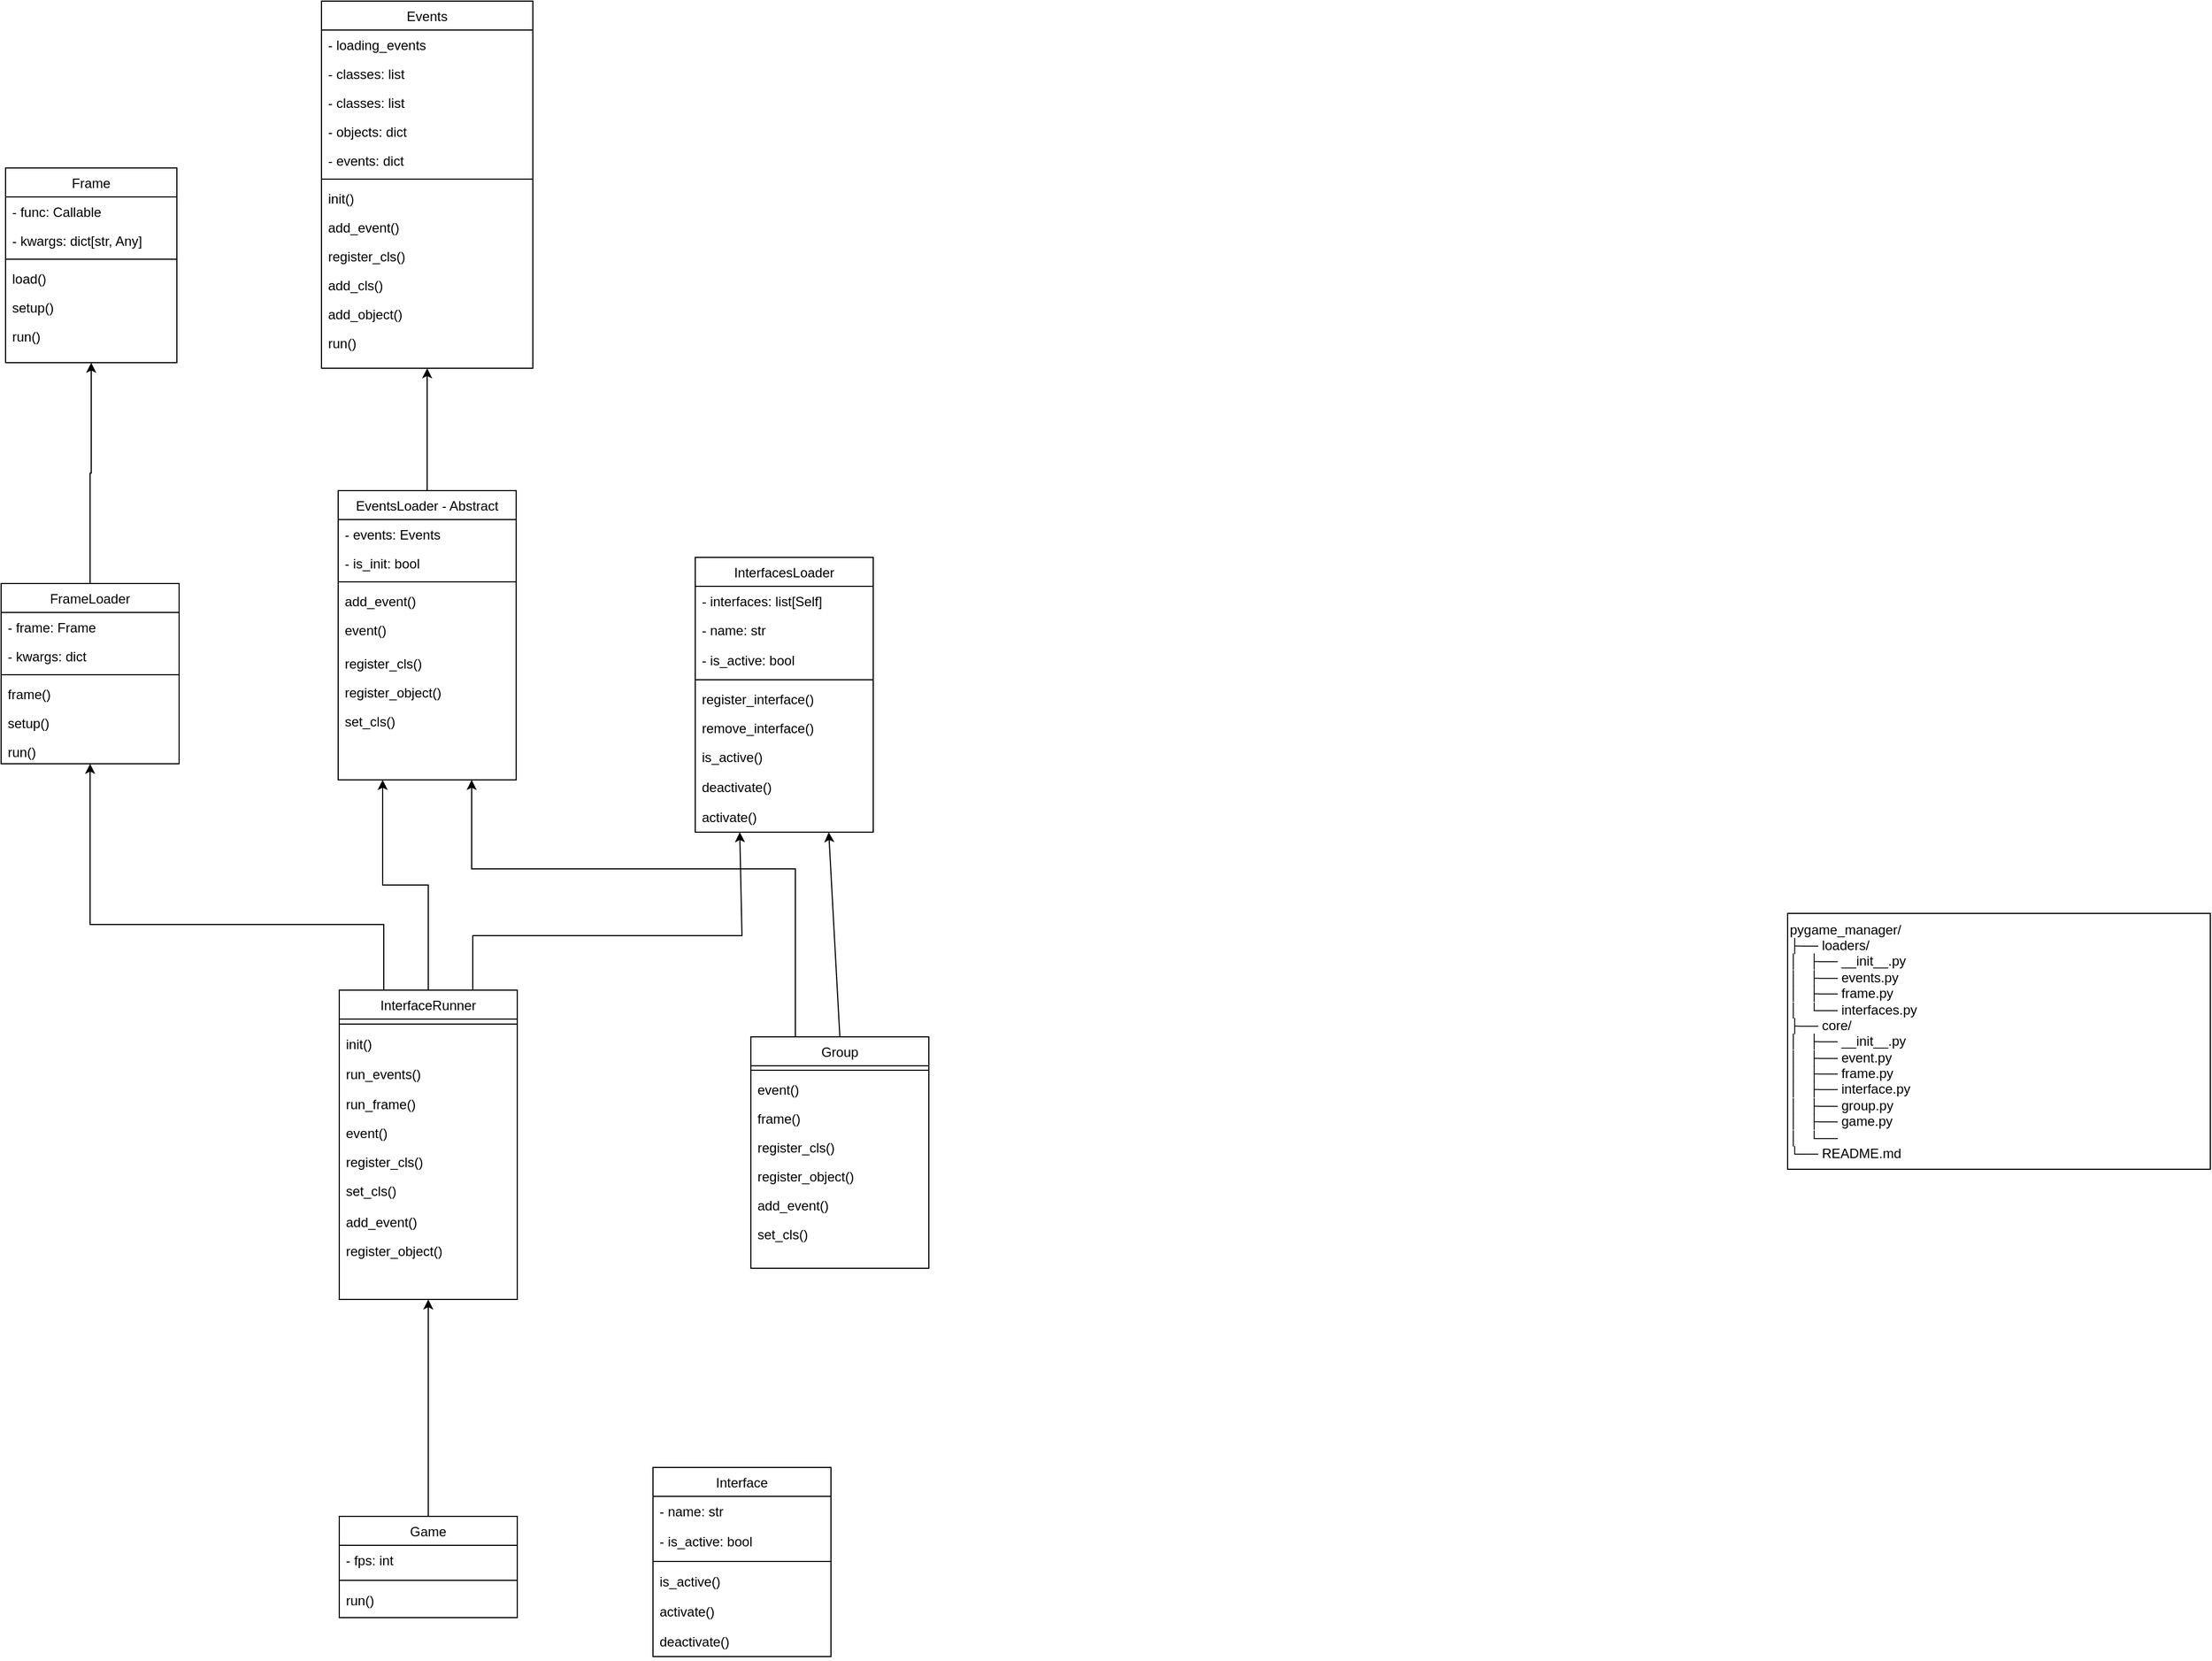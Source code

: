 <mxfile version="24.9.1">
  <diagram id="C5RBs43oDa-KdzZeNtuy" name="Page-1">
    <mxGraphModel dx="807" dy="1477" grid="1" gridSize="10" guides="1" tooltips="1" connect="1" arrows="1" fold="1" page="1" pageScale="1" pageWidth="827" pageHeight="1169" math="0" shadow="0">
      <root>
        <mxCell id="WIyWlLk6GJQsqaUBKTNV-0" />
        <mxCell id="WIyWlLk6GJQsqaUBKTNV-1" parent="WIyWlLk6GJQsqaUBKTNV-0" />
        <mxCell id="MnHgNe1KUJ_qipHJh511-0" value="EventsLoader - Abstract" style="swimlane;fontStyle=0;align=center;verticalAlign=top;childLayout=stackLayout;horizontal=1;startSize=26;horizontalStack=0;resizeParent=1;resizeLast=0;collapsible=1;marginBottom=0;rounded=0;shadow=0;strokeWidth=1;" vertex="1" parent="WIyWlLk6GJQsqaUBKTNV-1">
          <mxGeometry x="1067" y="130" width="160" height="260" as="geometry">
            <mxRectangle x="550" y="140" width="160" height="26" as="alternateBounds" />
          </mxGeometry>
        </mxCell>
        <mxCell id="MnHgNe1KUJ_qipHJh511-1" value="- events: Events" style="text;align=left;verticalAlign=top;spacingLeft=4;spacingRight=4;overflow=hidden;rotatable=0;points=[[0,0.5],[1,0.5]];portConstraint=eastwest;" vertex="1" parent="MnHgNe1KUJ_qipHJh511-0">
          <mxGeometry y="26" width="160" height="26" as="geometry" />
        </mxCell>
        <mxCell id="MnHgNe1KUJ_qipHJh511-3" value="- is_init: bool" style="text;align=left;verticalAlign=top;spacingLeft=4;spacingRight=4;overflow=hidden;rotatable=0;points=[[0,0.5],[1,0.5]];portConstraint=eastwest;rounded=0;shadow=0;html=0;" vertex="1" parent="MnHgNe1KUJ_qipHJh511-0">
          <mxGeometry y="52" width="160" height="26" as="geometry" />
        </mxCell>
        <mxCell id="MnHgNe1KUJ_qipHJh511-6" value="" style="line;html=1;strokeWidth=1;align=left;verticalAlign=middle;spacingTop=-1;spacingLeft=3;spacingRight=3;rotatable=0;labelPosition=right;points=[];portConstraint=eastwest;" vertex="1" parent="MnHgNe1KUJ_qipHJh511-0">
          <mxGeometry y="78" width="160" height="8" as="geometry" />
        </mxCell>
        <mxCell id="MnHgNe1KUJ_qipHJh511-14" value="add_event()&#xa;" style="text;align=left;verticalAlign=top;spacingLeft=4;spacingRight=4;overflow=hidden;rotatable=0;points=[[0,0.5],[1,0.5]];portConstraint=eastwest;" vertex="1" parent="MnHgNe1KUJ_qipHJh511-0">
          <mxGeometry y="86" width="160" height="26" as="geometry" />
        </mxCell>
        <mxCell id="MnHgNe1KUJ_qipHJh511-7" value="event()&#xa;" style="text;align=left;verticalAlign=top;spacingLeft=4;spacingRight=4;overflow=hidden;rotatable=0;points=[[0,0.5],[1,0.5]];portConstraint=eastwest;" vertex="1" parent="MnHgNe1KUJ_qipHJh511-0">
          <mxGeometry y="112" width="160" height="30" as="geometry" />
        </mxCell>
        <mxCell id="MnHgNe1KUJ_qipHJh511-13" value="register_cls()&#xa;" style="text;align=left;verticalAlign=top;spacingLeft=4;spacingRight=4;overflow=hidden;rotatable=0;points=[[0,0.5],[1,0.5]];portConstraint=eastwest;" vertex="1" parent="MnHgNe1KUJ_qipHJh511-0">
          <mxGeometry y="142" width="160" height="26" as="geometry" />
        </mxCell>
        <mxCell id="MnHgNe1KUJ_qipHJh511-16" value="register_object()" style="text;align=left;verticalAlign=top;spacingLeft=4;spacingRight=4;overflow=hidden;rotatable=0;points=[[0,0.5],[1,0.5]];portConstraint=eastwest;" vertex="1" parent="MnHgNe1KUJ_qipHJh511-0">
          <mxGeometry y="168" width="160" height="26" as="geometry" />
        </mxCell>
        <mxCell id="MnHgNe1KUJ_qipHJh511-15" value="set_cls()&#xa;" style="text;align=left;verticalAlign=top;spacingLeft=4;spacingRight=4;overflow=hidden;rotatable=0;points=[[0,0.5],[1,0.5]];portConstraint=eastwest;" vertex="1" parent="MnHgNe1KUJ_qipHJh511-0">
          <mxGeometry y="194" width="160" height="26" as="geometry" />
        </mxCell>
        <mxCell id="MnHgNe1KUJ_qipHJh511-19" value="Interface" style="swimlane;fontStyle=0;align=center;verticalAlign=top;childLayout=stackLayout;horizontal=1;startSize=26;horizontalStack=0;resizeParent=1;resizeLast=0;collapsible=1;marginBottom=0;rounded=0;shadow=0;strokeWidth=1;" vertex="1" parent="WIyWlLk6GJQsqaUBKTNV-1">
          <mxGeometry x="1350" y="1008" width="160" height="170" as="geometry">
            <mxRectangle x="550" y="140" width="160" height="26" as="alternateBounds" />
          </mxGeometry>
        </mxCell>
        <mxCell id="MnHgNe1KUJ_qipHJh511-21" value="- name: str" style="text;align=left;verticalAlign=top;spacingLeft=4;spacingRight=4;overflow=hidden;rotatable=0;points=[[0,0.5],[1,0.5]];portConstraint=eastwest;rounded=0;shadow=0;html=0;" vertex="1" parent="MnHgNe1KUJ_qipHJh511-19">
          <mxGeometry y="26" width="160" height="27" as="geometry" />
        </mxCell>
        <mxCell id="MnHgNe1KUJ_qipHJh511-22" value="- is_active: bool" style="text;align=left;verticalAlign=top;spacingLeft=4;spacingRight=4;overflow=hidden;rotatable=0;points=[[0,0.5],[1,0.5]];portConstraint=eastwest;rounded=0;shadow=0;html=0;" vertex="1" parent="MnHgNe1KUJ_qipHJh511-19">
          <mxGeometry y="53" width="160" height="27" as="geometry" />
        </mxCell>
        <mxCell id="MnHgNe1KUJ_qipHJh511-23" value="" style="line;html=1;strokeWidth=1;align=left;verticalAlign=middle;spacingTop=-1;spacingLeft=3;spacingRight=3;rotatable=0;labelPosition=right;points=[];portConstraint=eastwest;" vertex="1" parent="MnHgNe1KUJ_qipHJh511-19">
          <mxGeometry y="80" width="160" height="9" as="geometry" />
        </mxCell>
        <mxCell id="MnHgNe1KUJ_qipHJh511-38" value="is_active()" style="text;align=left;verticalAlign=top;spacingLeft=4;spacingRight=4;overflow=hidden;rotatable=0;points=[[0,0.5],[1,0.5]];portConstraint=eastwest;rounded=0;shadow=0;html=0;" vertex="1" parent="MnHgNe1KUJ_qipHJh511-19">
          <mxGeometry y="89" width="160" height="27" as="geometry" />
        </mxCell>
        <mxCell id="MnHgNe1KUJ_qipHJh511-39" value="activate()" style="text;align=left;verticalAlign=top;spacingLeft=4;spacingRight=4;overflow=hidden;rotatable=0;points=[[0,0.5],[1,0.5]];portConstraint=eastwest;rounded=0;shadow=0;html=0;" vertex="1" parent="MnHgNe1KUJ_qipHJh511-19">
          <mxGeometry y="116" width="160" height="27" as="geometry" />
        </mxCell>
        <mxCell id="MnHgNe1KUJ_qipHJh511-40" value="deactivate()" style="text;align=left;verticalAlign=top;spacingLeft=4;spacingRight=4;overflow=hidden;rotatable=0;points=[[0,0.5],[1,0.5]];portConstraint=eastwest;rounded=0;shadow=0;html=0;" vertex="1" parent="MnHgNe1KUJ_qipHJh511-19">
          <mxGeometry y="143" width="160" height="27" as="geometry" />
        </mxCell>
        <mxCell id="MnHgNe1KUJ_qipHJh511-44" value="Game" style="swimlane;fontStyle=0;align=center;verticalAlign=top;childLayout=stackLayout;horizontal=1;startSize=26;horizontalStack=0;resizeParent=1;resizeLast=0;collapsible=1;marginBottom=0;rounded=0;shadow=0;strokeWidth=1;" vertex="1" parent="WIyWlLk6GJQsqaUBKTNV-1">
          <mxGeometry x="1068" y="1052" width="160" height="91" as="geometry">
            <mxRectangle x="550" y="140" width="160" height="26" as="alternateBounds" />
          </mxGeometry>
        </mxCell>
        <mxCell id="MnHgNe1KUJ_qipHJh511-45" value="- fps: int" style="text;align=left;verticalAlign=top;spacingLeft=4;spacingRight=4;overflow=hidden;rotatable=0;points=[[0,0.5],[1,0.5]];portConstraint=eastwest;rounded=0;shadow=0;html=0;" vertex="1" parent="MnHgNe1KUJ_qipHJh511-44">
          <mxGeometry y="26" width="160" height="27" as="geometry" />
        </mxCell>
        <mxCell id="MnHgNe1KUJ_qipHJh511-48" value="" style="line;html=1;strokeWidth=1;align=left;verticalAlign=middle;spacingTop=-1;spacingLeft=3;spacingRight=3;rotatable=0;labelPosition=right;points=[];portConstraint=eastwest;" vertex="1" parent="MnHgNe1KUJ_qipHJh511-44">
          <mxGeometry y="53" width="160" height="9" as="geometry" />
        </mxCell>
        <mxCell id="MnHgNe1KUJ_qipHJh511-57" value="run()" style="text;align=left;verticalAlign=top;spacingLeft=4;spacingRight=4;overflow=hidden;rotatable=0;points=[[0,0.5],[1,0.5]];portConstraint=eastwest;rounded=0;shadow=0;html=0;" vertex="1" parent="MnHgNe1KUJ_qipHJh511-44">
          <mxGeometry y="62" width="160" height="27" as="geometry" />
        </mxCell>
        <mxCell id="MnHgNe1KUJ_qipHJh511-58" value="Frame" style="swimlane;fontStyle=0;align=center;verticalAlign=top;childLayout=stackLayout;horizontal=1;startSize=26;horizontalStack=0;resizeParent=1;resizeLast=0;collapsible=1;marginBottom=0;rounded=0;shadow=0;strokeWidth=1;" vertex="1" parent="WIyWlLk6GJQsqaUBKTNV-1">
          <mxGeometry x="768" y="-160" width="154" height="175" as="geometry">
            <mxRectangle x="550" y="140" width="160" height="26" as="alternateBounds" />
          </mxGeometry>
        </mxCell>
        <mxCell id="MnHgNe1KUJ_qipHJh511-59" value="- func: Callable" style="text;align=left;verticalAlign=top;spacingLeft=4;spacingRight=4;overflow=hidden;rotatable=0;points=[[0,0.5],[1,0.5]];portConstraint=eastwest;rounded=0;shadow=0;html=0;" vertex="1" parent="MnHgNe1KUJ_qipHJh511-58">
          <mxGeometry y="26" width="154" height="26" as="geometry" />
        </mxCell>
        <mxCell id="MnHgNe1KUJ_qipHJh511-60" value="- kwargs: dict[str, Any]" style="text;align=left;verticalAlign=top;spacingLeft=4;spacingRight=4;overflow=hidden;rotatable=0;points=[[0,0.5],[1,0.5]];portConstraint=eastwest;" vertex="1" parent="MnHgNe1KUJ_qipHJh511-58">
          <mxGeometry y="52" width="154" height="26" as="geometry" />
        </mxCell>
        <mxCell id="MnHgNe1KUJ_qipHJh511-61" value="" style="line;html=1;strokeWidth=1;align=left;verticalAlign=middle;spacingTop=-1;spacingLeft=3;spacingRight=3;rotatable=0;labelPosition=right;points=[];portConstraint=eastwest;" vertex="1" parent="MnHgNe1KUJ_qipHJh511-58">
          <mxGeometry y="78" width="154" height="8" as="geometry" />
        </mxCell>
        <mxCell id="MnHgNe1KUJ_qipHJh511-62" value="load()" style="text;align=left;verticalAlign=top;spacingLeft=4;spacingRight=4;overflow=hidden;rotatable=0;points=[[0,0.5],[1,0.5]];portConstraint=eastwest;rounded=0;shadow=0;html=0;" vertex="1" parent="MnHgNe1KUJ_qipHJh511-58">
          <mxGeometry y="86" width="154" height="26" as="geometry" />
        </mxCell>
        <mxCell id="MnHgNe1KUJ_qipHJh511-63" value="setup()" style="text;align=left;verticalAlign=top;spacingLeft=4;spacingRight=4;overflow=hidden;rotatable=0;points=[[0,0.5],[1,0.5]];portConstraint=eastwest;rounded=0;shadow=0;html=0;" vertex="1" parent="MnHgNe1KUJ_qipHJh511-58">
          <mxGeometry y="112" width="154" height="26" as="geometry" />
        </mxCell>
        <mxCell id="MnHgNe1KUJ_qipHJh511-64" value="run()" style="text;align=left;verticalAlign=top;spacingLeft=4;spacingRight=4;overflow=hidden;rotatable=0;points=[[0,0.5],[1,0.5]];portConstraint=eastwest;rounded=0;shadow=0;html=0;" vertex="1" parent="MnHgNe1KUJ_qipHJh511-58">
          <mxGeometry y="138" width="154" height="22" as="geometry" />
        </mxCell>
        <mxCell id="MnHgNe1KUJ_qipHJh511-164" style="edgeStyle=orthogonalEdgeStyle;rounded=0;orthogonalLoop=1;jettySize=auto;html=1;exitX=0.25;exitY=0;exitDx=0;exitDy=0;entryX=0.75;entryY=1;entryDx=0;entryDy=0;" edge="1" parent="WIyWlLk6GJQsqaUBKTNV-1" source="MnHgNe1KUJ_qipHJh511-67" target="MnHgNe1KUJ_qipHJh511-0">
          <mxGeometry relative="1" as="geometry">
            <mxPoint x="1473.5" y="739.5" as="sourcePoint" />
            <mxPoint x="1142.5" y="347.5" as="targetPoint" />
            <Array as="points">
              <mxPoint x="1478" y="470" />
              <mxPoint x="1187" y="470" />
            </Array>
          </mxGeometry>
        </mxCell>
        <mxCell id="MnHgNe1KUJ_qipHJh511-67" value="Group" style="swimlane;fontStyle=0;align=center;verticalAlign=top;childLayout=stackLayout;horizontal=1;startSize=26;horizontalStack=0;resizeParent=1;resizeLast=0;collapsible=1;marginBottom=0;rounded=0;shadow=0;strokeWidth=1;" vertex="1" parent="WIyWlLk6GJQsqaUBKTNV-1">
          <mxGeometry x="1438" y="621" width="160" height="208" as="geometry">
            <mxRectangle x="550" y="140" width="160" height="26" as="alternateBounds" />
          </mxGeometry>
        </mxCell>
        <mxCell id="MnHgNe1KUJ_qipHJh511-70" value="" style="line;html=1;strokeWidth=1;align=left;verticalAlign=middle;spacingTop=-1;spacingLeft=3;spacingRight=3;rotatable=0;labelPosition=right;points=[];portConstraint=eastwest;" vertex="1" parent="MnHgNe1KUJ_qipHJh511-67">
          <mxGeometry y="26" width="160" height="8" as="geometry" />
        </mxCell>
        <mxCell id="MnHgNe1KUJ_qipHJh511-75" value="event()" style="text;align=left;verticalAlign=top;spacingLeft=4;spacingRight=4;overflow=hidden;rotatable=0;points=[[0,0.5],[1,0.5]];portConstraint=eastwest;rounded=0;shadow=0;html=0;" vertex="1" parent="MnHgNe1KUJ_qipHJh511-67">
          <mxGeometry y="34" width="160" height="26" as="geometry" />
        </mxCell>
        <mxCell id="MnHgNe1KUJ_qipHJh511-136" value="frame()&#xa;" style="text;align=left;verticalAlign=top;spacingLeft=4;spacingRight=4;overflow=hidden;rotatable=0;points=[[0,0.5],[1,0.5]];portConstraint=eastwest;" vertex="1" parent="MnHgNe1KUJ_qipHJh511-67">
          <mxGeometry y="60" width="160" height="26" as="geometry" />
        </mxCell>
        <mxCell id="MnHgNe1KUJ_qipHJh511-137" value="register_cls()&#xa;" style="text;align=left;verticalAlign=top;spacingLeft=4;spacingRight=4;overflow=hidden;rotatable=0;points=[[0,0.5],[1,0.5]];portConstraint=eastwest;" vertex="1" parent="MnHgNe1KUJ_qipHJh511-67">
          <mxGeometry y="86" width="160" height="26" as="geometry" />
        </mxCell>
        <mxCell id="MnHgNe1KUJ_qipHJh511-138" value="register_object()" style="text;align=left;verticalAlign=top;spacingLeft=4;spacingRight=4;overflow=hidden;rotatable=0;points=[[0,0.5],[1,0.5]];portConstraint=eastwest;" vertex="1" parent="MnHgNe1KUJ_qipHJh511-67">
          <mxGeometry y="112" width="160" height="26" as="geometry" />
        </mxCell>
        <mxCell id="MnHgNe1KUJ_qipHJh511-73" value="add_event()" style="text;align=left;verticalAlign=top;spacingLeft=4;spacingRight=4;overflow=hidden;rotatable=0;points=[[0,0.5],[1,0.5]];portConstraint=eastwest;rounded=0;shadow=0;html=0;" vertex="1" parent="MnHgNe1KUJ_qipHJh511-67">
          <mxGeometry y="138" width="160" height="26" as="geometry" />
        </mxCell>
        <mxCell id="MnHgNe1KUJ_qipHJh511-140" value="set_cls()&#xa;" style="text;align=left;verticalAlign=top;spacingLeft=4;spacingRight=4;overflow=hidden;rotatable=0;points=[[0,0.5],[1,0.5]];portConstraint=eastwest;" vertex="1" parent="MnHgNe1KUJ_qipHJh511-67">
          <mxGeometry y="164" width="160" height="26" as="geometry" />
        </mxCell>
        <mxCell id="MnHgNe1KUJ_qipHJh511-77" value="Events" style="swimlane;fontStyle=0;align=center;verticalAlign=top;childLayout=stackLayout;horizontal=1;startSize=26;horizontalStack=0;resizeParent=1;resizeLast=0;collapsible=1;marginBottom=0;rounded=0;shadow=0;strokeWidth=1;" vertex="1" parent="WIyWlLk6GJQsqaUBKTNV-1">
          <mxGeometry x="1052" y="-310" width="190" height="330" as="geometry">
            <mxRectangle x="550" y="140" width="160" height="26" as="alternateBounds" />
          </mxGeometry>
        </mxCell>
        <mxCell id="MnHgNe1KUJ_qipHJh511-78" value="- loading_events" style="text;align=left;verticalAlign=top;spacingLeft=4;spacingRight=4;overflow=hidden;rotatable=0;points=[[0,0.5],[1,0.5]];portConstraint=eastwest;rounded=0;shadow=0;html=0;" vertex="1" parent="MnHgNe1KUJ_qipHJh511-77">
          <mxGeometry y="26" width="190" height="26" as="geometry" />
        </mxCell>
        <mxCell id="MnHgNe1KUJ_qipHJh511-105" value="- classes: list" style="text;align=left;verticalAlign=top;spacingLeft=4;spacingRight=4;overflow=hidden;rotatable=0;points=[[0,0.5],[1,0.5]];portConstraint=eastwest;" vertex="1" parent="MnHgNe1KUJ_qipHJh511-77">
          <mxGeometry y="52" width="190" height="26" as="geometry" />
        </mxCell>
        <mxCell id="MnHgNe1KUJ_qipHJh511-79" value="- classes: list" style="text;align=left;verticalAlign=top;spacingLeft=4;spacingRight=4;overflow=hidden;rotatable=0;points=[[0,0.5],[1,0.5]];portConstraint=eastwest;" vertex="1" parent="MnHgNe1KUJ_qipHJh511-77">
          <mxGeometry y="78" width="190" height="26" as="geometry" />
        </mxCell>
        <mxCell id="MnHgNe1KUJ_qipHJh511-88" value="- objects: dict" style="text;align=left;verticalAlign=top;spacingLeft=4;spacingRight=4;overflow=hidden;rotatable=0;points=[[0,0.5],[1,0.5]];portConstraint=eastwest;" vertex="1" parent="MnHgNe1KUJ_qipHJh511-77">
          <mxGeometry y="104" width="190" height="26" as="geometry" />
        </mxCell>
        <mxCell id="MnHgNe1KUJ_qipHJh511-89" value="- events: dict" style="text;align=left;verticalAlign=top;spacingLeft=4;spacingRight=4;overflow=hidden;rotatable=0;points=[[0,0.5],[1,0.5]];portConstraint=eastwest;" vertex="1" parent="MnHgNe1KUJ_qipHJh511-77">
          <mxGeometry y="130" width="190" height="26" as="geometry" />
        </mxCell>
        <mxCell id="MnHgNe1KUJ_qipHJh511-80" value="" style="line;html=1;strokeWidth=1;align=left;verticalAlign=middle;spacingTop=-1;spacingLeft=3;spacingRight=3;rotatable=0;labelPosition=right;points=[];portConstraint=eastwest;" vertex="1" parent="MnHgNe1KUJ_qipHJh511-77">
          <mxGeometry y="156" width="190" height="8" as="geometry" />
        </mxCell>
        <mxCell id="MnHgNe1KUJ_qipHJh511-81" value="init()" style="text;align=left;verticalAlign=top;spacingLeft=4;spacingRight=4;overflow=hidden;rotatable=0;points=[[0,0.5],[1,0.5]];portConstraint=eastwest;rounded=0;shadow=0;html=0;" vertex="1" parent="MnHgNe1KUJ_qipHJh511-77">
          <mxGeometry y="164" width="190" height="26" as="geometry" />
        </mxCell>
        <mxCell id="MnHgNe1KUJ_qipHJh511-90" value="add_event()" style="text;align=left;verticalAlign=top;spacingLeft=4;spacingRight=4;overflow=hidden;rotatable=0;points=[[0,0.5],[1,0.5]];portConstraint=eastwest;rounded=0;shadow=0;html=0;" vertex="1" parent="MnHgNe1KUJ_qipHJh511-77">
          <mxGeometry y="190" width="190" height="26" as="geometry" />
        </mxCell>
        <mxCell id="MnHgNe1KUJ_qipHJh511-91" value="register_cls()" style="text;align=left;verticalAlign=top;spacingLeft=4;spacingRight=4;overflow=hidden;rotatable=0;points=[[0,0.5],[1,0.5]];portConstraint=eastwest;rounded=0;shadow=0;html=0;" vertex="1" parent="MnHgNe1KUJ_qipHJh511-77">
          <mxGeometry y="216" width="190" height="26" as="geometry" />
        </mxCell>
        <mxCell id="MnHgNe1KUJ_qipHJh511-93" value="add_cls()" style="text;align=left;verticalAlign=top;spacingLeft=4;spacingRight=4;overflow=hidden;rotatable=0;points=[[0,0.5],[1,0.5]];portConstraint=eastwest;rounded=0;shadow=0;html=0;" vertex="1" parent="MnHgNe1KUJ_qipHJh511-77">
          <mxGeometry y="242" width="190" height="26" as="geometry" />
        </mxCell>
        <mxCell id="MnHgNe1KUJ_qipHJh511-94" value="add_object()" style="text;align=left;verticalAlign=top;spacingLeft=4;spacingRight=4;overflow=hidden;rotatable=0;points=[[0,0.5],[1,0.5]];portConstraint=eastwest;rounded=0;shadow=0;html=0;" vertex="1" parent="MnHgNe1KUJ_qipHJh511-77">
          <mxGeometry y="268" width="190" height="26" as="geometry" />
        </mxCell>
        <mxCell id="MnHgNe1KUJ_qipHJh511-95" value="run()" style="text;align=left;verticalAlign=top;spacingLeft=4;spacingRight=4;overflow=hidden;rotatable=0;points=[[0,0.5],[1,0.5]];portConstraint=eastwest;rounded=0;shadow=0;html=0;" vertex="1" parent="MnHgNe1KUJ_qipHJh511-77">
          <mxGeometry y="294" width="190" height="26" as="geometry" />
        </mxCell>
        <mxCell id="MnHgNe1KUJ_qipHJh511-96" value="InterfacesLoader" style="swimlane;fontStyle=0;align=center;verticalAlign=top;childLayout=stackLayout;horizontal=1;startSize=26;horizontalStack=0;resizeParent=1;resizeLast=0;collapsible=1;marginBottom=0;rounded=0;shadow=0;strokeWidth=1;" vertex="1" parent="WIyWlLk6GJQsqaUBKTNV-1">
          <mxGeometry x="1388" y="190" width="160" height="247" as="geometry">
            <mxRectangle x="550" y="140" width="160" height="26" as="alternateBounds" />
          </mxGeometry>
        </mxCell>
        <mxCell id="MnHgNe1KUJ_qipHJh511-98" value="- interfaces: list[Self]" style="text;align=left;verticalAlign=top;spacingLeft=4;spacingRight=4;overflow=hidden;rotatable=0;points=[[0,0.5],[1,0.5]];portConstraint=eastwest;" vertex="1" parent="MnHgNe1KUJ_qipHJh511-96">
          <mxGeometry y="26" width="160" height="26" as="geometry" />
        </mxCell>
        <mxCell id="MnHgNe1KUJ_qipHJh511-170" value="- name: str" style="text;align=left;verticalAlign=top;spacingLeft=4;spacingRight=4;overflow=hidden;rotatable=0;points=[[0,0.5],[1,0.5]];portConstraint=eastwest;rounded=0;shadow=0;html=0;" vertex="1" parent="MnHgNe1KUJ_qipHJh511-96">
          <mxGeometry y="52" width="160" height="27" as="geometry" />
        </mxCell>
        <mxCell id="MnHgNe1KUJ_qipHJh511-171" value="- is_active: bool" style="text;align=left;verticalAlign=top;spacingLeft=4;spacingRight=4;overflow=hidden;rotatable=0;points=[[0,0.5],[1,0.5]];portConstraint=eastwest;rounded=0;shadow=0;html=0;" vertex="1" parent="MnHgNe1KUJ_qipHJh511-96">
          <mxGeometry y="79" width="160" height="27" as="geometry" />
        </mxCell>
        <mxCell id="MnHgNe1KUJ_qipHJh511-99" value="" style="line;html=1;strokeWidth=1;align=left;verticalAlign=middle;spacingTop=-1;spacingLeft=3;spacingRight=3;rotatable=0;labelPosition=right;points=[];portConstraint=eastwest;" vertex="1" parent="MnHgNe1KUJ_qipHJh511-96">
          <mxGeometry y="106" width="160" height="8" as="geometry" />
        </mxCell>
        <mxCell id="MnHgNe1KUJ_qipHJh511-100" value="register_interface()" style="text;align=left;verticalAlign=top;spacingLeft=4;spacingRight=4;overflow=hidden;rotatable=0;points=[[0,0.5],[1,0.5]];portConstraint=eastwest;rounded=0;shadow=0;html=0;" vertex="1" parent="MnHgNe1KUJ_qipHJh511-96">
          <mxGeometry y="114" width="160" height="26" as="geometry" />
        </mxCell>
        <mxCell id="MnHgNe1KUJ_qipHJh511-133" value="remove_interface()" style="text;align=left;verticalAlign=top;spacingLeft=4;spacingRight=4;overflow=hidden;rotatable=0;points=[[0,0.5],[1,0.5]];portConstraint=eastwest;rounded=0;shadow=0;html=0;" vertex="1" parent="MnHgNe1KUJ_qipHJh511-96">
          <mxGeometry y="140" width="160" height="26" as="geometry" />
        </mxCell>
        <mxCell id="MnHgNe1KUJ_qipHJh511-173" value="is_active()" style="text;align=left;verticalAlign=top;spacingLeft=4;spacingRight=4;overflow=hidden;rotatable=0;points=[[0,0.5],[1,0.5]];portConstraint=eastwest;rounded=0;shadow=0;html=0;" vertex="1" parent="MnHgNe1KUJ_qipHJh511-96">
          <mxGeometry y="166" width="160" height="27" as="geometry" />
        </mxCell>
        <mxCell id="MnHgNe1KUJ_qipHJh511-175" value="deactivate()" style="text;align=left;verticalAlign=top;spacingLeft=4;spacingRight=4;overflow=hidden;rotatable=0;points=[[0,0.5],[1,0.5]];portConstraint=eastwest;rounded=0;shadow=0;html=0;" vertex="1" parent="MnHgNe1KUJ_qipHJh511-96">
          <mxGeometry y="193" width="160" height="27" as="geometry" />
        </mxCell>
        <mxCell id="MnHgNe1KUJ_qipHJh511-174" value="activate()" style="text;align=left;verticalAlign=top;spacingLeft=4;spacingRight=4;overflow=hidden;rotatable=0;points=[[0,0.5],[1,0.5]];portConstraint=eastwest;rounded=0;shadow=0;html=0;" vertex="1" parent="MnHgNe1KUJ_qipHJh511-96">
          <mxGeometry y="220" width="160" height="27" as="geometry" />
        </mxCell>
        <mxCell id="MnHgNe1KUJ_qipHJh511-165" style="edgeStyle=orthogonalEdgeStyle;rounded=0;orthogonalLoop=1;jettySize=auto;html=1;exitX=0.5;exitY=0;exitDx=0;exitDy=0;entryX=0.25;entryY=1;entryDx=0;entryDy=0;" edge="1" parent="WIyWlLk6GJQsqaUBKTNV-1" source="MnHgNe1KUJ_qipHJh511-106" target="MnHgNe1KUJ_qipHJh511-0">
          <mxGeometry relative="1" as="geometry" />
        </mxCell>
        <mxCell id="MnHgNe1KUJ_qipHJh511-106" value="InterfaceRunner" style="swimlane;fontStyle=0;align=center;verticalAlign=top;childLayout=stackLayout;horizontal=1;startSize=26;horizontalStack=0;resizeParent=1;resizeLast=0;collapsible=1;marginBottom=0;rounded=0;shadow=0;strokeWidth=1;" vertex="1" parent="WIyWlLk6GJQsqaUBKTNV-1">
          <mxGeometry x="1068" y="579" width="160" height="278" as="geometry">
            <mxRectangle x="550" y="140" width="160" height="26" as="alternateBounds" />
          </mxGeometry>
        </mxCell>
        <mxCell id="MnHgNe1KUJ_qipHJh511-108" value="" style="line;html=1;strokeWidth=1;align=left;verticalAlign=middle;spacingTop=-1;spacingLeft=3;spacingRight=3;rotatable=0;labelPosition=right;points=[];portConstraint=eastwest;" vertex="1" parent="MnHgNe1KUJ_qipHJh511-106">
          <mxGeometry y="26" width="160" height="9" as="geometry" />
        </mxCell>
        <mxCell id="MnHgNe1KUJ_qipHJh511-156" value="init()" style="text;align=left;verticalAlign=top;spacingLeft=4;spacingRight=4;overflow=hidden;rotatable=0;points=[[0,0.5],[1,0.5]];portConstraint=eastwest;rounded=0;shadow=0;html=0;" vertex="1" parent="MnHgNe1KUJ_qipHJh511-106">
          <mxGeometry y="35" width="160" height="27" as="geometry" />
        </mxCell>
        <mxCell id="MnHgNe1KUJ_qipHJh511-113" value="run_events()" style="text;align=left;verticalAlign=top;spacingLeft=4;spacingRight=4;overflow=hidden;rotatable=0;points=[[0,0.5],[1,0.5]];portConstraint=eastwest;rounded=0;shadow=0;html=0;" vertex="1" parent="MnHgNe1KUJ_qipHJh511-106">
          <mxGeometry y="62" width="160" height="27" as="geometry" />
        </mxCell>
        <mxCell id="MnHgNe1KUJ_qipHJh511-182" value="run_frame()" style="text;align=left;verticalAlign=top;spacingLeft=4;spacingRight=4;overflow=hidden;rotatable=0;points=[[0,0.5],[1,0.5]];portConstraint=eastwest;" vertex="1" parent="MnHgNe1KUJ_qipHJh511-106">
          <mxGeometry y="89" width="160" height="26" as="geometry" />
        </mxCell>
        <mxCell id="MnHgNe1KUJ_qipHJh511-159" value="event()" style="text;align=left;verticalAlign=top;spacingLeft=4;spacingRight=4;overflow=hidden;rotatable=0;points=[[0,0.5],[1,0.5]];portConstraint=eastwest;rounded=0;shadow=0;html=0;" vertex="1" parent="MnHgNe1KUJ_qipHJh511-106">
          <mxGeometry y="115" width="160" height="26" as="geometry" />
        </mxCell>
        <mxCell id="MnHgNe1KUJ_qipHJh511-160" value="register_cls()&#xa;" style="text;align=left;verticalAlign=top;spacingLeft=4;spacingRight=4;overflow=hidden;rotatable=0;points=[[0,0.5],[1,0.5]];portConstraint=eastwest;" vertex="1" parent="MnHgNe1KUJ_qipHJh511-106">
          <mxGeometry y="141" width="160" height="26" as="geometry" />
        </mxCell>
        <mxCell id="MnHgNe1KUJ_qipHJh511-163" value="set_cls()&#xa;" style="text;align=left;verticalAlign=top;spacingLeft=4;spacingRight=4;overflow=hidden;rotatable=0;points=[[0,0.5],[1,0.5]];portConstraint=eastwest;" vertex="1" parent="MnHgNe1KUJ_qipHJh511-106">
          <mxGeometry y="167" width="160" height="28" as="geometry" />
        </mxCell>
        <mxCell id="MnHgNe1KUJ_qipHJh511-162" value="add_event()" style="text;align=left;verticalAlign=top;spacingLeft=4;spacingRight=4;overflow=hidden;rotatable=0;points=[[0,0.5],[1,0.5]];portConstraint=eastwest;rounded=0;shadow=0;html=0;" vertex="1" parent="MnHgNe1KUJ_qipHJh511-106">
          <mxGeometry y="195" width="160" height="26" as="geometry" />
        </mxCell>
        <mxCell id="MnHgNe1KUJ_qipHJh511-161" value="register_object()" style="text;align=left;verticalAlign=top;spacingLeft=4;spacingRight=4;overflow=hidden;rotatable=0;points=[[0,0.5],[1,0.5]];portConstraint=eastwest;" vertex="1" parent="MnHgNe1KUJ_qipHJh511-106">
          <mxGeometry y="221" width="160" height="26" as="geometry" />
        </mxCell>
        <mxCell id="MnHgNe1KUJ_qipHJh511-122" value="" style="endArrow=classic;html=1;rounded=0;exitX=0.5;exitY=0;exitDx=0;exitDy=0;entryX=0.5;entryY=1;entryDx=0;entryDy=0;" edge="1" parent="WIyWlLk6GJQsqaUBKTNV-1" source="MnHgNe1KUJ_qipHJh511-44" target="MnHgNe1KUJ_qipHJh511-106">
          <mxGeometry width="50" height="50" relative="1" as="geometry">
            <mxPoint x="1308" y="1044" as="sourcePoint" />
            <mxPoint x="1150" y="899" as="targetPoint" />
            <Array as="points">
              <mxPoint x="1148" y="1012" />
            </Array>
          </mxGeometry>
        </mxCell>
        <mxCell id="MnHgNe1KUJ_qipHJh511-125" value="" style="endArrow=classic;html=1;rounded=0;exitX=0.75;exitY=0;exitDx=0;exitDy=0;entryX=0.25;entryY=1;entryDx=0;entryDy=0;" edge="1" parent="WIyWlLk6GJQsqaUBKTNV-1" source="MnHgNe1KUJ_qipHJh511-106" target="MnHgNe1KUJ_qipHJh511-96">
          <mxGeometry width="50" height="50" relative="1" as="geometry">
            <mxPoint x="1200" y="752" as="sourcePoint" />
            <mxPoint x="1250" y="702" as="targetPoint" />
            <Array as="points">
              <mxPoint x="1188" y="530" />
              <mxPoint x="1430" y="530" />
            </Array>
          </mxGeometry>
        </mxCell>
        <mxCell id="MnHgNe1KUJ_qipHJh511-129" value="" style="endArrow=classic;html=1;rounded=0;exitX=0.5;exitY=0;exitDx=0;exitDy=0;entryX=0.5;entryY=1;entryDx=0;entryDy=0;" edge="1" parent="WIyWlLk6GJQsqaUBKTNV-1" source="MnHgNe1KUJ_qipHJh511-0" target="MnHgNe1KUJ_qipHJh511-77">
          <mxGeometry width="50" height="50" relative="1" as="geometry">
            <mxPoint x="1040" y="50" as="sourcePoint" />
            <mxPoint x="930" y="90" as="targetPoint" />
            <Array as="points">
              <mxPoint x="1147" y="80" />
            </Array>
          </mxGeometry>
        </mxCell>
        <mxCell id="MnHgNe1KUJ_qipHJh511-134" value="" style="endArrow=classic;html=1;rounded=0;exitX=0.5;exitY=0;exitDx=0;exitDy=0;entryX=0.75;entryY=1;entryDx=0;entryDy=0;" edge="1" parent="WIyWlLk6GJQsqaUBKTNV-1" source="MnHgNe1KUJ_qipHJh511-67" target="MnHgNe1KUJ_qipHJh511-96">
          <mxGeometry width="50" height="50" relative="1" as="geometry">
            <mxPoint x="1157" y="690" as="sourcePoint" />
            <mxPoint x="1157" y="620" as="targetPoint" />
            <Array as="points" />
          </mxGeometry>
        </mxCell>
        <mxCell id="MnHgNe1KUJ_qipHJh511-168" style="edgeStyle=orthogonalEdgeStyle;rounded=0;orthogonalLoop=1;jettySize=auto;html=1;exitX=0.5;exitY=0;exitDx=0;exitDy=0;entryX=0.5;entryY=1;entryDx=0;entryDy=0;" edge="1" parent="WIyWlLk6GJQsqaUBKTNV-1" source="MnHgNe1KUJ_qipHJh511-142" target="MnHgNe1KUJ_qipHJh511-58">
          <mxGeometry relative="1" as="geometry" />
        </mxCell>
        <mxCell id="MnHgNe1KUJ_qipHJh511-142" value="FrameLoader" style="swimlane;fontStyle=0;align=center;verticalAlign=top;childLayout=stackLayout;horizontal=1;startSize=26;horizontalStack=0;resizeParent=1;resizeLast=0;collapsible=1;marginBottom=0;rounded=0;shadow=0;strokeWidth=1;" vertex="1" parent="WIyWlLk6GJQsqaUBKTNV-1">
          <mxGeometry x="764" y="213.5" width="160" height="162" as="geometry">
            <mxRectangle x="550" y="140" width="160" height="26" as="alternateBounds" />
          </mxGeometry>
        </mxCell>
        <mxCell id="MnHgNe1KUJ_qipHJh511-153" value="- frame: Frame" style="text;align=left;verticalAlign=top;spacingLeft=4;spacingRight=4;overflow=hidden;rotatable=0;points=[[0,0.5],[1,0.5]];portConstraint=eastwest;" vertex="1" parent="MnHgNe1KUJ_qipHJh511-142">
          <mxGeometry y="26" width="160" height="26" as="geometry" />
        </mxCell>
        <mxCell id="MnHgNe1KUJ_qipHJh511-185" value="- kwargs: dict" style="text;align=left;verticalAlign=top;spacingLeft=4;spacingRight=4;overflow=hidden;rotatable=0;points=[[0,0.5],[1,0.5]];portConstraint=eastwest;" vertex="1" parent="MnHgNe1KUJ_qipHJh511-142">
          <mxGeometry y="52" width="160" height="26" as="geometry" />
        </mxCell>
        <mxCell id="MnHgNe1KUJ_qipHJh511-143" value="" style="line;html=1;strokeWidth=1;align=left;verticalAlign=middle;spacingTop=-1;spacingLeft=3;spacingRight=3;rotatable=0;labelPosition=right;points=[];portConstraint=eastwest;" vertex="1" parent="MnHgNe1KUJ_qipHJh511-142">
          <mxGeometry y="78" width="160" height="8" as="geometry" />
        </mxCell>
        <mxCell id="MnHgNe1KUJ_qipHJh511-154" value="frame()" style="text;align=left;verticalAlign=top;spacingLeft=4;spacingRight=4;overflow=hidden;rotatable=0;points=[[0,0.5],[1,0.5]];portConstraint=eastwest;" vertex="1" parent="MnHgNe1KUJ_qipHJh511-142">
          <mxGeometry y="86" width="160" height="26" as="geometry" />
        </mxCell>
        <mxCell id="MnHgNe1KUJ_qipHJh511-183" value="setup()" style="text;align=left;verticalAlign=top;spacingLeft=4;spacingRight=4;overflow=hidden;rotatable=0;points=[[0,0.5],[1,0.5]];portConstraint=eastwest;" vertex="1" parent="MnHgNe1KUJ_qipHJh511-142">
          <mxGeometry y="112" width="160" height="26" as="geometry" />
        </mxCell>
        <mxCell id="MnHgNe1KUJ_qipHJh511-180" value="run()" style="text;align=left;verticalAlign=top;spacingLeft=4;spacingRight=4;overflow=hidden;rotatable=0;points=[[0,0.5],[1,0.5]];portConstraint=eastwest;" vertex="1" parent="MnHgNe1KUJ_qipHJh511-142">
          <mxGeometry y="138" width="160" height="24" as="geometry" />
        </mxCell>
        <mxCell id="MnHgNe1KUJ_qipHJh511-157" value="" style="endArrow=classic;html=1;rounded=0;exitX=0.25;exitY=0;exitDx=0;exitDy=0;entryX=0.5;entryY=1;entryDx=0;entryDy=0;" edge="1" parent="WIyWlLk6GJQsqaUBKTNV-1" source="MnHgNe1KUJ_qipHJh511-106" target="MnHgNe1KUJ_qipHJh511-142">
          <mxGeometry width="50" height="50" relative="1" as="geometry">
            <mxPoint x="1158" y="750" as="sourcePoint" />
            <mxPoint x="880" y="620" as="targetPoint" />
            <Array as="points">
              <mxPoint x="1108" y="520" />
              <mxPoint x="844" y="520" />
            </Array>
          </mxGeometry>
        </mxCell>
        <mxCell id="MnHgNe1KUJ_qipHJh511-186" value="&lt;div&gt;pygame_manager/&lt;/div&gt;&lt;div&gt;├── loaders/&lt;/div&gt;&lt;div&gt;│&amp;nbsp; &amp;nbsp;├── __init__.py&lt;/div&gt;&lt;div&gt;│&amp;nbsp; &amp;nbsp;├── events.py&lt;/div&gt;&lt;div&gt;│&amp;nbsp; &amp;nbsp;&lt;span style=&quot;background-color: initial;&quot;&gt;├&lt;/span&gt;&lt;span style=&quot;background-color: initial;&quot;&gt;── frame.py&lt;/span&gt;&lt;/div&gt;&lt;div&gt;│&amp;nbsp; &amp;nbsp;└── interfaces.py&lt;/div&gt;&lt;div&gt;├── core/&lt;/div&gt;&lt;div&gt;│&amp;nbsp; &amp;nbsp;&lt;span style=&quot;background-color: initial;&quot;&gt;├&lt;/span&gt;&lt;span style=&quot;background-color: initial;&quot;&gt;── __init__.py&lt;/span&gt;&lt;/div&gt;&lt;div&gt;│&amp;nbsp; &amp;nbsp;├── event.py&lt;/div&gt;&lt;div&gt;│&amp;nbsp; &amp;nbsp;├── frame.py&lt;/div&gt;&lt;div&gt;│&amp;nbsp; &amp;nbsp;&lt;span style=&quot;background-color: initial;&quot;&gt;├&lt;/span&gt;&lt;span style=&quot;background-color: initial;&quot;&gt;── interface.py&lt;/span&gt;&lt;/div&gt;&lt;div&gt;│&amp;nbsp; &amp;nbsp;&lt;span style=&quot;background-color: initial;&quot;&gt;├&lt;/span&gt;&lt;span style=&quot;background-color: initial;&quot;&gt;──&amp;nbsp;group.py&lt;/span&gt;&lt;span style=&quot;background-color: initial;&quot;&gt;&lt;/span&gt;&lt;/div&gt;&lt;div&gt;│&amp;nbsp; &amp;nbsp;&lt;span style=&quot;background-color: initial;&quot;&gt;├&lt;/span&gt;&lt;span style=&quot;background-color: initial;&quot;&gt;── game.py&lt;/span&gt;&lt;span style=&quot;background-color: initial;&quot;&gt;&lt;/span&gt;&lt;/div&gt;&lt;div&gt;│&amp;nbsp; &amp;nbsp;└──&lt;/div&gt;&lt;div&gt;└── README.md&lt;/div&gt;" style="whiteSpace=wrap;html=1;align=left;" vertex="1" parent="WIyWlLk6GJQsqaUBKTNV-1">
          <mxGeometry x="2370" y="510" width="380" height="230" as="geometry" />
        </mxCell>
      </root>
    </mxGraphModel>
  </diagram>
</mxfile>
